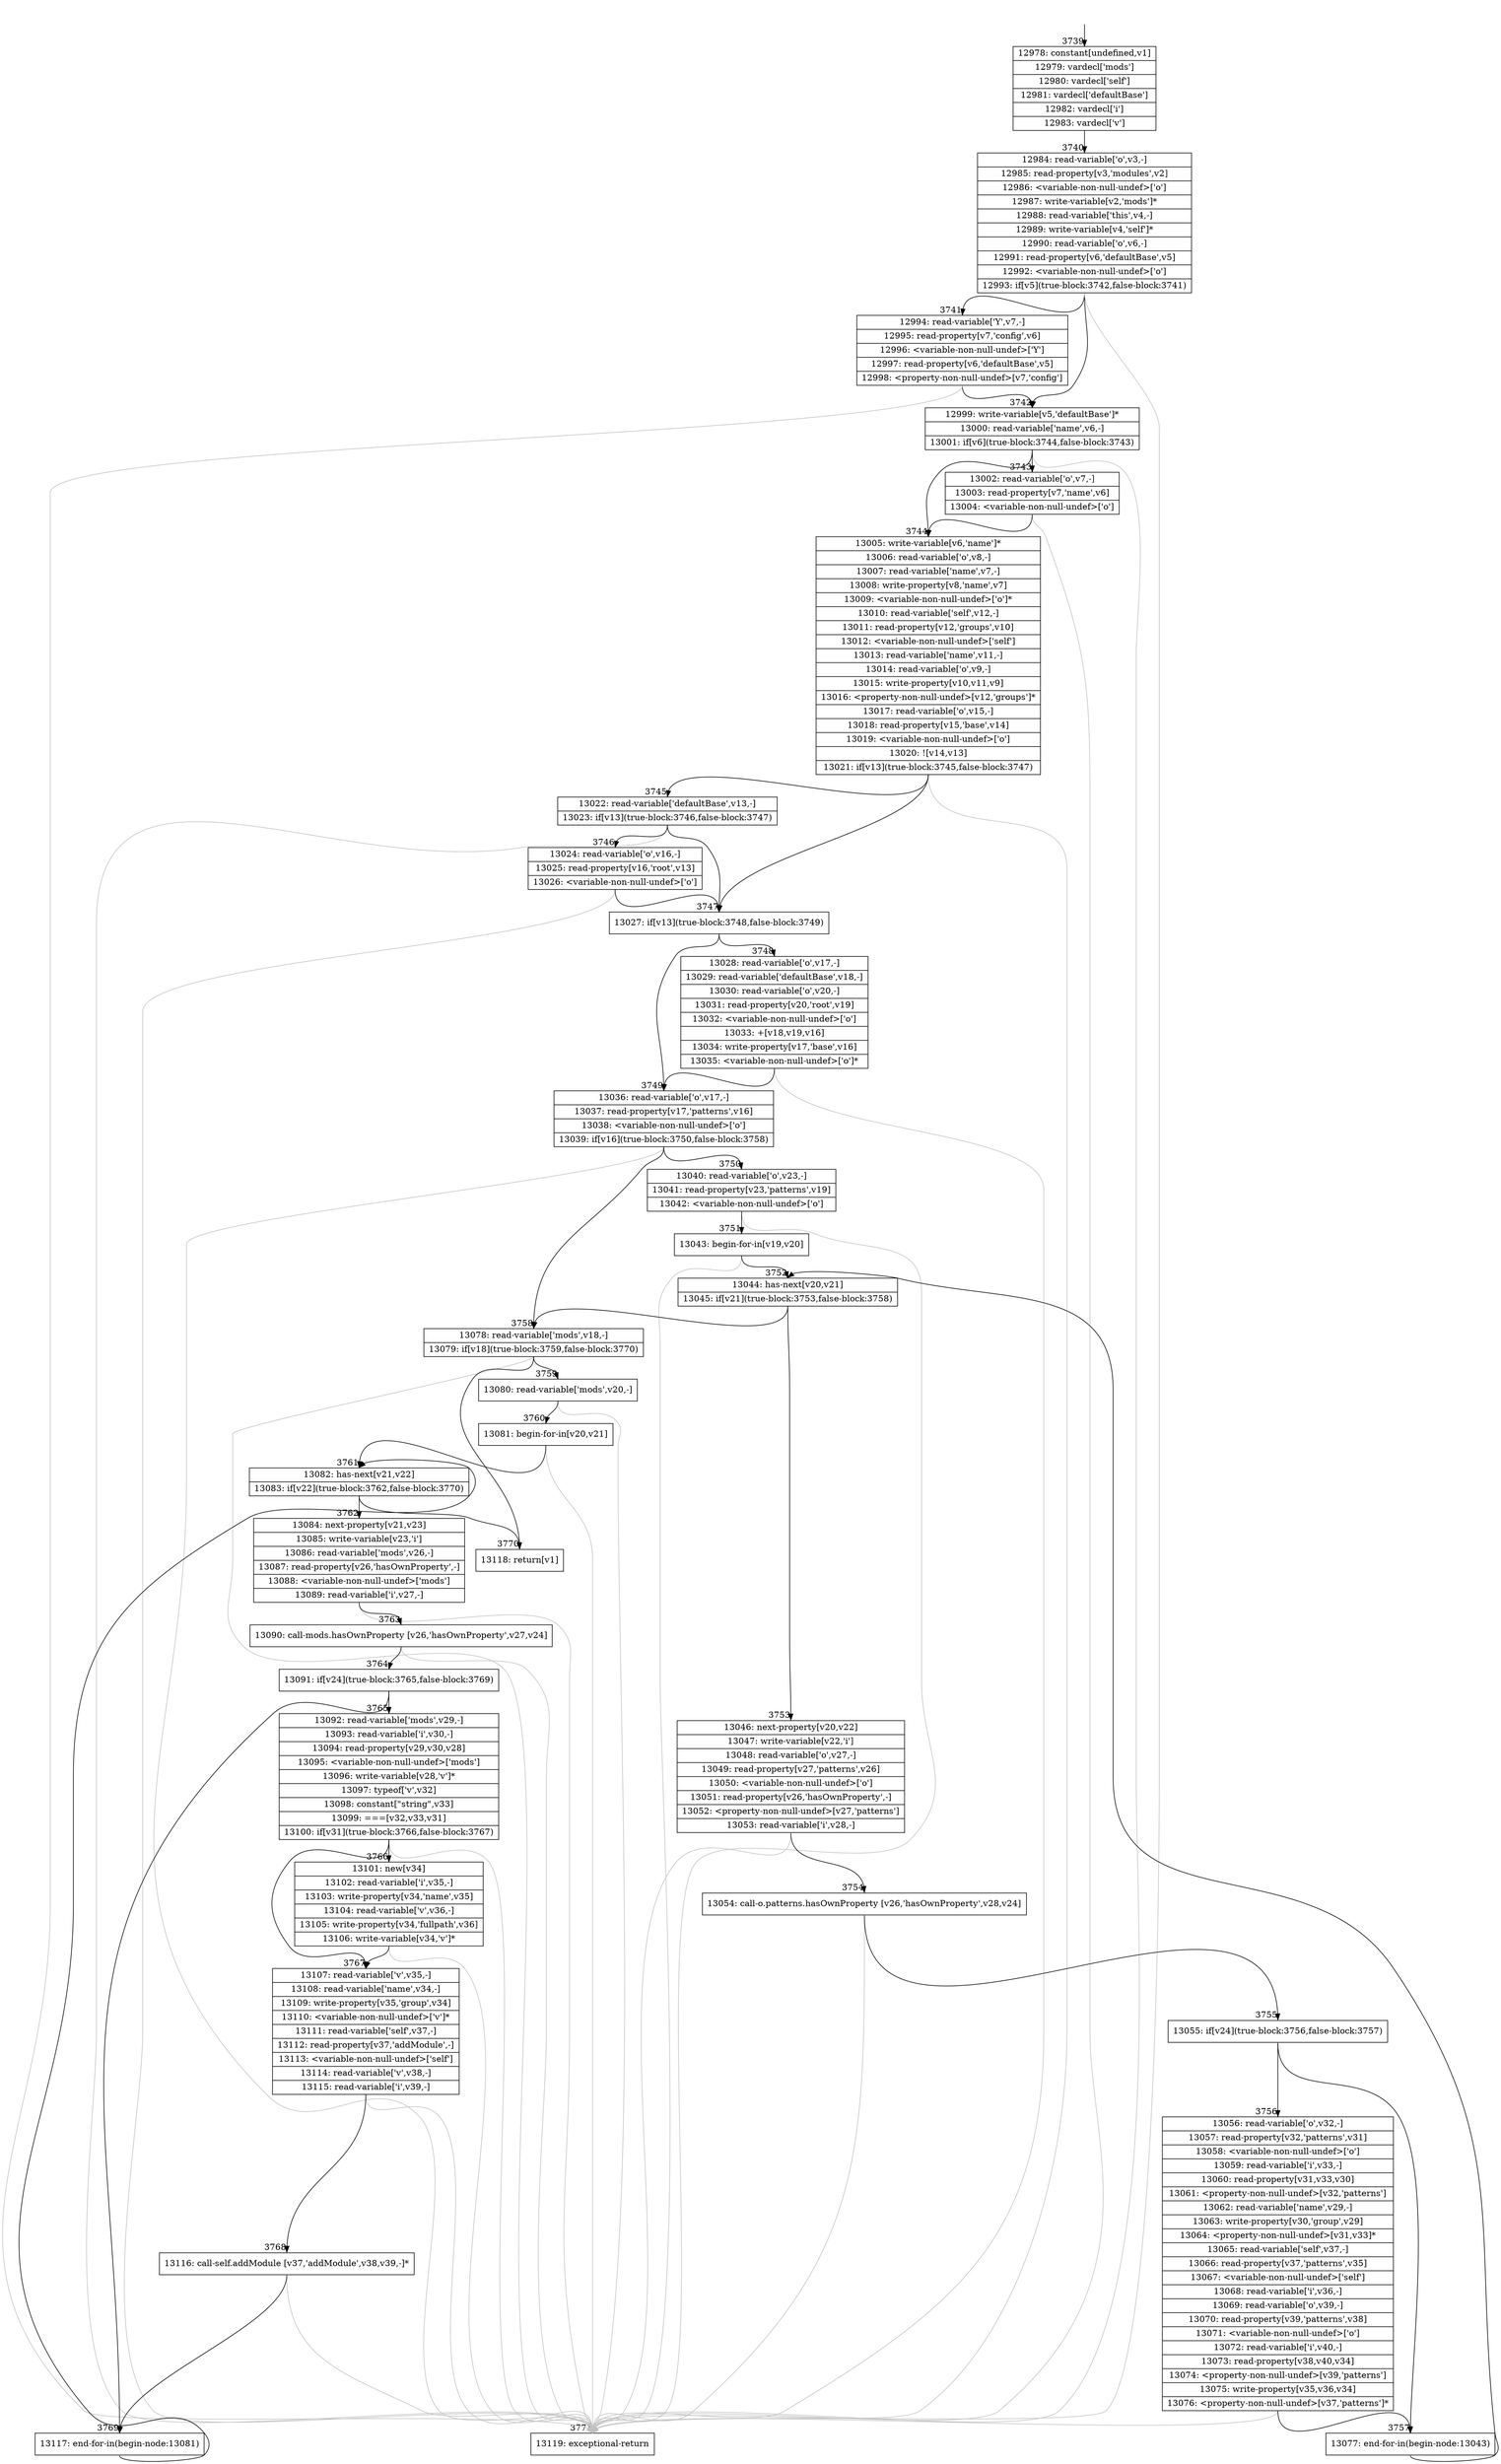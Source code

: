digraph {
rankdir="TD"
BB_entry192[shape=none,label=""];
BB_entry192 -> BB3739 [tailport=s, headport=n, headlabel="    3739"]
BB3739 [shape=record label="{12978: constant[undefined,v1]|12979: vardecl['mods']|12980: vardecl['self']|12981: vardecl['defaultBase']|12982: vardecl['i']|12983: vardecl['v']}" ] 
BB3739 -> BB3740 [tailport=s, headport=n, headlabel="      3740"]
BB3740 [shape=record label="{12984: read-variable['o',v3,-]|12985: read-property[v3,'modules',v2]|12986: \<variable-non-null-undef\>['o']|12987: write-variable[v2,'mods']*|12988: read-variable['this',v4,-]|12989: write-variable[v4,'self']*|12990: read-variable['o',v6,-]|12991: read-property[v6,'defaultBase',v5]|12992: \<variable-non-null-undef\>['o']|12993: if[v5](true-block:3742,false-block:3741)}" ] 
BB3740 -> BB3742 [tailport=s, headport=n, headlabel="      3742"]
BB3740 -> BB3741 [tailport=s, headport=n, headlabel="      3741"]
BB3740 -> BB3771 [tailport=s, headport=n, color=gray, headlabel="      3771"]
BB3741 [shape=record label="{12994: read-variable['Y',v7,-]|12995: read-property[v7,'config',v6]|12996: \<variable-non-null-undef\>['Y']|12997: read-property[v6,'defaultBase',v5]|12998: \<property-non-null-undef\>[v7,'config']}" ] 
BB3741 -> BB3742 [tailport=s, headport=n]
BB3741 -> BB3771 [tailport=s, headport=n, color=gray]
BB3742 [shape=record label="{12999: write-variable[v5,'defaultBase']*|13000: read-variable['name',v6,-]|13001: if[v6](true-block:3744,false-block:3743)}" ] 
BB3742 -> BB3744 [tailport=s, headport=n, headlabel="      3744"]
BB3742 -> BB3743 [tailport=s, headport=n, headlabel="      3743"]
BB3742 -> BB3771 [tailport=s, headport=n, color=gray]
BB3743 [shape=record label="{13002: read-variable['o',v7,-]|13003: read-property[v7,'name',v6]|13004: \<variable-non-null-undef\>['o']}" ] 
BB3743 -> BB3744 [tailport=s, headport=n]
BB3743 -> BB3771 [tailport=s, headport=n, color=gray]
BB3744 [shape=record label="{13005: write-variable[v6,'name']*|13006: read-variable['o',v8,-]|13007: read-variable['name',v7,-]|13008: write-property[v8,'name',v7]|13009: \<variable-non-null-undef\>['o']*|13010: read-variable['self',v12,-]|13011: read-property[v12,'groups',v10]|13012: \<variable-non-null-undef\>['self']|13013: read-variable['name',v11,-]|13014: read-variable['o',v9,-]|13015: write-property[v10,v11,v9]|13016: \<property-non-null-undef\>[v12,'groups']*|13017: read-variable['o',v15,-]|13018: read-property[v15,'base',v14]|13019: \<variable-non-null-undef\>['o']|13020: ![v14,v13]|13021: if[v13](true-block:3745,false-block:3747)}" ] 
BB3744 -> BB3747 [tailport=s, headport=n, headlabel="      3747"]
BB3744 -> BB3745 [tailport=s, headport=n, headlabel="      3745"]
BB3744 -> BB3771 [tailport=s, headport=n, color=gray]
BB3745 [shape=record label="{13022: read-variable['defaultBase',v13,-]|13023: if[v13](true-block:3746,false-block:3747)}" ] 
BB3745 -> BB3747 [tailport=s, headport=n]
BB3745 -> BB3746 [tailport=s, headport=n, headlabel="      3746"]
BB3745 -> BB3771 [tailport=s, headport=n, color=gray]
BB3746 [shape=record label="{13024: read-variable['o',v16,-]|13025: read-property[v16,'root',v13]|13026: \<variable-non-null-undef\>['o']}" ] 
BB3746 -> BB3747 [tailport=s, headport=n]
BB3746 -> BB3771 [tailport=s, headport=n, color=gray]
BB3747 [shape=record label="{13027: if[v13](true-block:3748,false-block:3749)}" ] 
BB3747 -> BB3748 [tailport=s, headport=n, headlabel="      3748"]
BB3747 -> BB3749 [tailport=s, headport=n, headlabel="      3749"]
BB3748 [shape=record label="{13028: read-variable['o',v17,-]|13029: read-variable['defaultBase',v18,-]|13030: read-variable['o',v20,-]|13031: read-property[v20,'root',v19]|13032: \<variable-non-null-undef\>['o']|13033: +[v18,v19,v16]|13034: write-property[v17,'base',v16]|13035: \<variable-non-null-undef\>['o']*}" ] 
BB3748 -> BB3749 [tailport=s, headport=n]
BB3748 -> BB3771 [tailport=s, headport=n, color=gray]
BB3749 [shape=record label="{13036: read-variable['o',v17,-]|13037: read-property[v17,'patterns',v16]|13038: \<variable-non-null-undef\>['o']|13039: if[v16](true-block:3750,false-block:3758)}" ] 
BB3749 -> BB3750 [tailport=s, headport=n, headlabel="      3750"]
BB3749 -> BB3758 [tailport=s, headport=n, headlabel="      3758"]
BB3749 -> BB3771 [tailport=s, headport=n, color=gray]
BB3750 [shape=record label="{13040: read-variable['o',v23,-]|13041: read-property[v23,'patterns',v19]|13042: \<variable-non-null-undef\>['o']}" ] 
BB3750 -> BB3751 [tailport=s, headport=n, headlabel="      3751"]
BB3750 -> BB3771 [tailport=s, headport=n, color=gray]
BB3751 [shape=record label="{13043: begin-for-in[v19,v20]}" ] 
BB3751 -> BB3752 [tailport=s, headport=n, headlabel="      3752"]
BB3751 -> BB3771 [tailport=s, headport=n, color=gray]
BB3752 [shape=record label="{13044: has-next[v20,v21]|13045: if[v21](true-block:3753,false-block:3758)}" ] 
BB3752 -> BB3753 [tailport=s, headport=n, headlabel="      3753"]
BB3752 -> BB3758 [tailport=s, headport=n]
BB3753 [shape=record label="{13046: next-property[v20,v22]|13047: write-variable[v22,'i']|13048: read-variable['o',v27,-]|13049: read-property[v27,'patterns',v26]|13050: \<variable-non-null-undef\>['o']|13051: read-property[v26,'hasOwnProperty',-]|13052: \<property-non-null-undef\>[v27,'patterns']|13053: read-variable['i',v28,-]}" ] 
BB3753 -> BB3754 [tailport=s, headport=n, headlabel="      3754"]
BB3753 -> BB3771 [tailport=s, headport=n, color=gray]
BB3754 [shape=record label="{13054: call-o.patterns.hasOwnProperty [v26,'hasOwnProperty',v28,v24]}" ] 
BB3754 -> BB3755 [tailport=s, headport=n, headlabel="      3755"]
BB3754 -> BB3771 [tailport=s, headport=n, color=gray]
BB3755 [shape=record label="{13055: if[v24](true-block:3756,false-block:3757)}" ] 
BB3755 -> BB3756 [tailport=s, headport=n, headlabel="      3756"]
BB3755 -> BB3757 [tailport=s, headport=n, headlabel="      3757"]
BB3756 [shape=record label="{13056: read-variable['o',v32,-]|13057: read-property[v32,'patterns',v31]|13058: \<variable-non-null-undef\>['o']|13059: read-variable['i',v33,-]|13060: read-property[v31,v33,v30]|13061: \<property-non-null-undef\>[v32,'patterns']|13062: read-variable['name',v29,-]|13063: write-property[v30,'group',v29]|13064: \<property-non-null-undef\>[v31,v33]*|13065: read-variable['self',v37,-]|13066: read-property[v37,'patterns',v35]|13067: \<variable-non-null-undef\>['self']|13068: read-variable['i',v36,-]|13069: read-variable['o',v39,-]|13070: read-property[v39,'patterns',v38]|13071: \<variable-non-null-undef\>['o']|13072: read-variable['i',v40,-]|13073: read-property[v38,v40,v34]|13074: \<property-non-null-undef\>[v39,'patterns']|13075: write-property[v35,v36,v34]|13076: \<property-non-null-undef\>[v37,'patterns']*}" ] 
BB3756 -> BB3757 [tailport=s, headport=n]
BB3756 -> BB3771 [tailport=s, headport=n, color=gray]
BB3757 [shape=record label="{13077: end-for-in(begin-node:13043)}" ] 
BB3757 -> BB3752 [tailport=s, headport=n]
BB3758 [shape=record label="{13078: read-variable['mods',v18,-]|13079: if[v18](true-block:3759,false-block:3770)}" ] 
BB3758 -> BB3759 [tailport=s, headport=n, headlabel="      3759"]
BB3758 -> BB3770 [tailport=s, headport=n, headlabel="      3770"]
BB3758 -> BB3771 [tailport=s, headport=n, color=gray]
BB3759 [shape=record label="{13080: read-variable['mods',v20,-]}" ] 
BB3759 -> BB3760 [tailport=s, headport=n, headlabel="      3760"]
BB3759 -> BB3771 [tailport=s, headport=n, color=gray]
BB3760 [shape=record label="{13081: begin-for-in[v20,v21]}" ] 
BB3760 -> BB3761 [tailport=s, headport=n, headlabel="      3761"]
BB3760 -> BB3771 [tailport=s, headport=n, color=gray]
BB3761 [shape=record label="{13082: has-next[v21,v22]|13083: if[v22](true-block:3762,false-block:3770)}" ] 
BB3761 -> BB3762 [tailport=s, headport=n, headlabel="      3762"]
BB3761 -> BB3770 [tailport=s, headport=n]
BB3762 [shape=record label="{13084: next-property[v21,v23]|13085: write-variable[v23,'i']|13086: read-variable['mods',v26,-]|13087: read-property[v26,'hasOwnProperty',-]|13088: \<variable-non-null-undef\>['mods']|13089: read-variable['i',v27,-]}" ] 
BB3762 -> BB3763 [tailport=s, headport=n, headlabel="      3763"]
BB3762 -> BB3771 [tailport=s, headport=n, color=gray]
BB3763 [shape=record label="{13090: call-mods.hasOwnProperty [v26,'hasOwnProperty',v27,v24]}" ] 
BB3763 -> BB3764 [tailport=s, headport=n, headlabel="      3764"]
BB3763 -> BB3771 [tailport=s, headport=n, color=gray]
BB3764 [shape=record label="{13091: if[v24](true-block:3765,false-block:3769)}" ] 
BB3764 -> BB3765 [tailport=s, headport=n, headlabel="      3765"]
BB3764 -> BB3769 [tailport=s, headport=n, headlabel="      3769"]
BB3765 [shape=record label="{13092: read-variable['mods',v29,-]|13093: read-variable['i',v30,-]|13094: read-property[v29,v30,v28]|13095: \<variable-non-null-undef\>['mods']|13096: write-variable[v28,'v']*|13097: typeof['v',v32]|13098: constant[\"string\",v33]|13099: ===[v32,v33,v31]|13100: if[v31](true-block:3766,false-block:3767)}" ] 
BB3765 -> BB3766 [tailport=s, headport=n, headlabel="      3766"]
BB3765 -> BB3767 [tailport=s, headport=n, headlabel="      3767"]
BB3765 -> BB3771 [tailport=s, headport=n, color=gray]
BB3766 [shape=record label="{13101: new[v34]|13102: read-variable['i',v35,-]|13103: write-property[v34,'name',v35]|13104: read-variable['v',v36,-]|13105: write-property[v34,'fullpath',v36]|13106: write-variable[v34,'v']*}" ] 
BB3766 -> BB3767 [tailport=s, headport=n]
BB3766 -> BB3771 [tailport=s, headport=n, color=gray]
BB3767 [shape=record label="{13107: read-variable['v',v35,-]|13108: read-variable['name',v34,-]|13109: write-property[v35,'group',v34]|13110: \<variable-non-null-undef\>['v']*|13111: read-variable['self',v37,-]|13112: read-property[v37,'addModule',-]|13113: \<variable-non-null-undef\>['self']|13114: read-variable['v',v38,-]|13115: read-variable['i',v39,-]}" ] 
BB3767 -> BB3768 [tailport=s, headport=n, headlabel="      3768"]
BB3767 -> BB3771 [tailport=s, headport=n, color=gray]
BB3768 [shape=record label="{13116: call-self.addModule [v37,'addModule',v38,v39,-]*}" ] 
BB3768 -> BB3769 [tailport=s, headport=n]
BB3768 -> BB3771 [tailport=s, headport=n, color=gray]
BB3769 [shape=record label="{13117: end-for-in(begin-node:13081)}" ] 
BB3769 -> BB3761 [tailport=s, headport=n]
BB3770 [shape=record label="{13118: return[v1]}" ] 
BB3771 [shape=record label="{13119: exceptional-return}" ] 
//#$~ 6774
}
